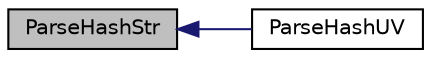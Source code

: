 digraph "ParseHashStr"
{
  edge [fontname="Helvetica",fontsize="10",labelfontname="Helvetica",labelfontsize="10"];
  node [fontname="Helvetica",fontsize="10",shape=record];
  rankdir="LR";
  Node14 [label="ParseHashStr",height=0.2,width=0.4,color="black", fillcolor="grey75", style="filled", fontcolor="black"];
  Node14 -> Node15 [dir="back",color="midnightblue",fontsize="10",style="solid",fontname="Helvetica"];
  Node15 [label="ParseHashUV",height=0.2,width=0.4,color="black", fillcolor="white", style="filled",URL="$da/d4a/core__read_8cpp.html#abf8a6b32191a680bd70f3ef742ba14e4"];
}
